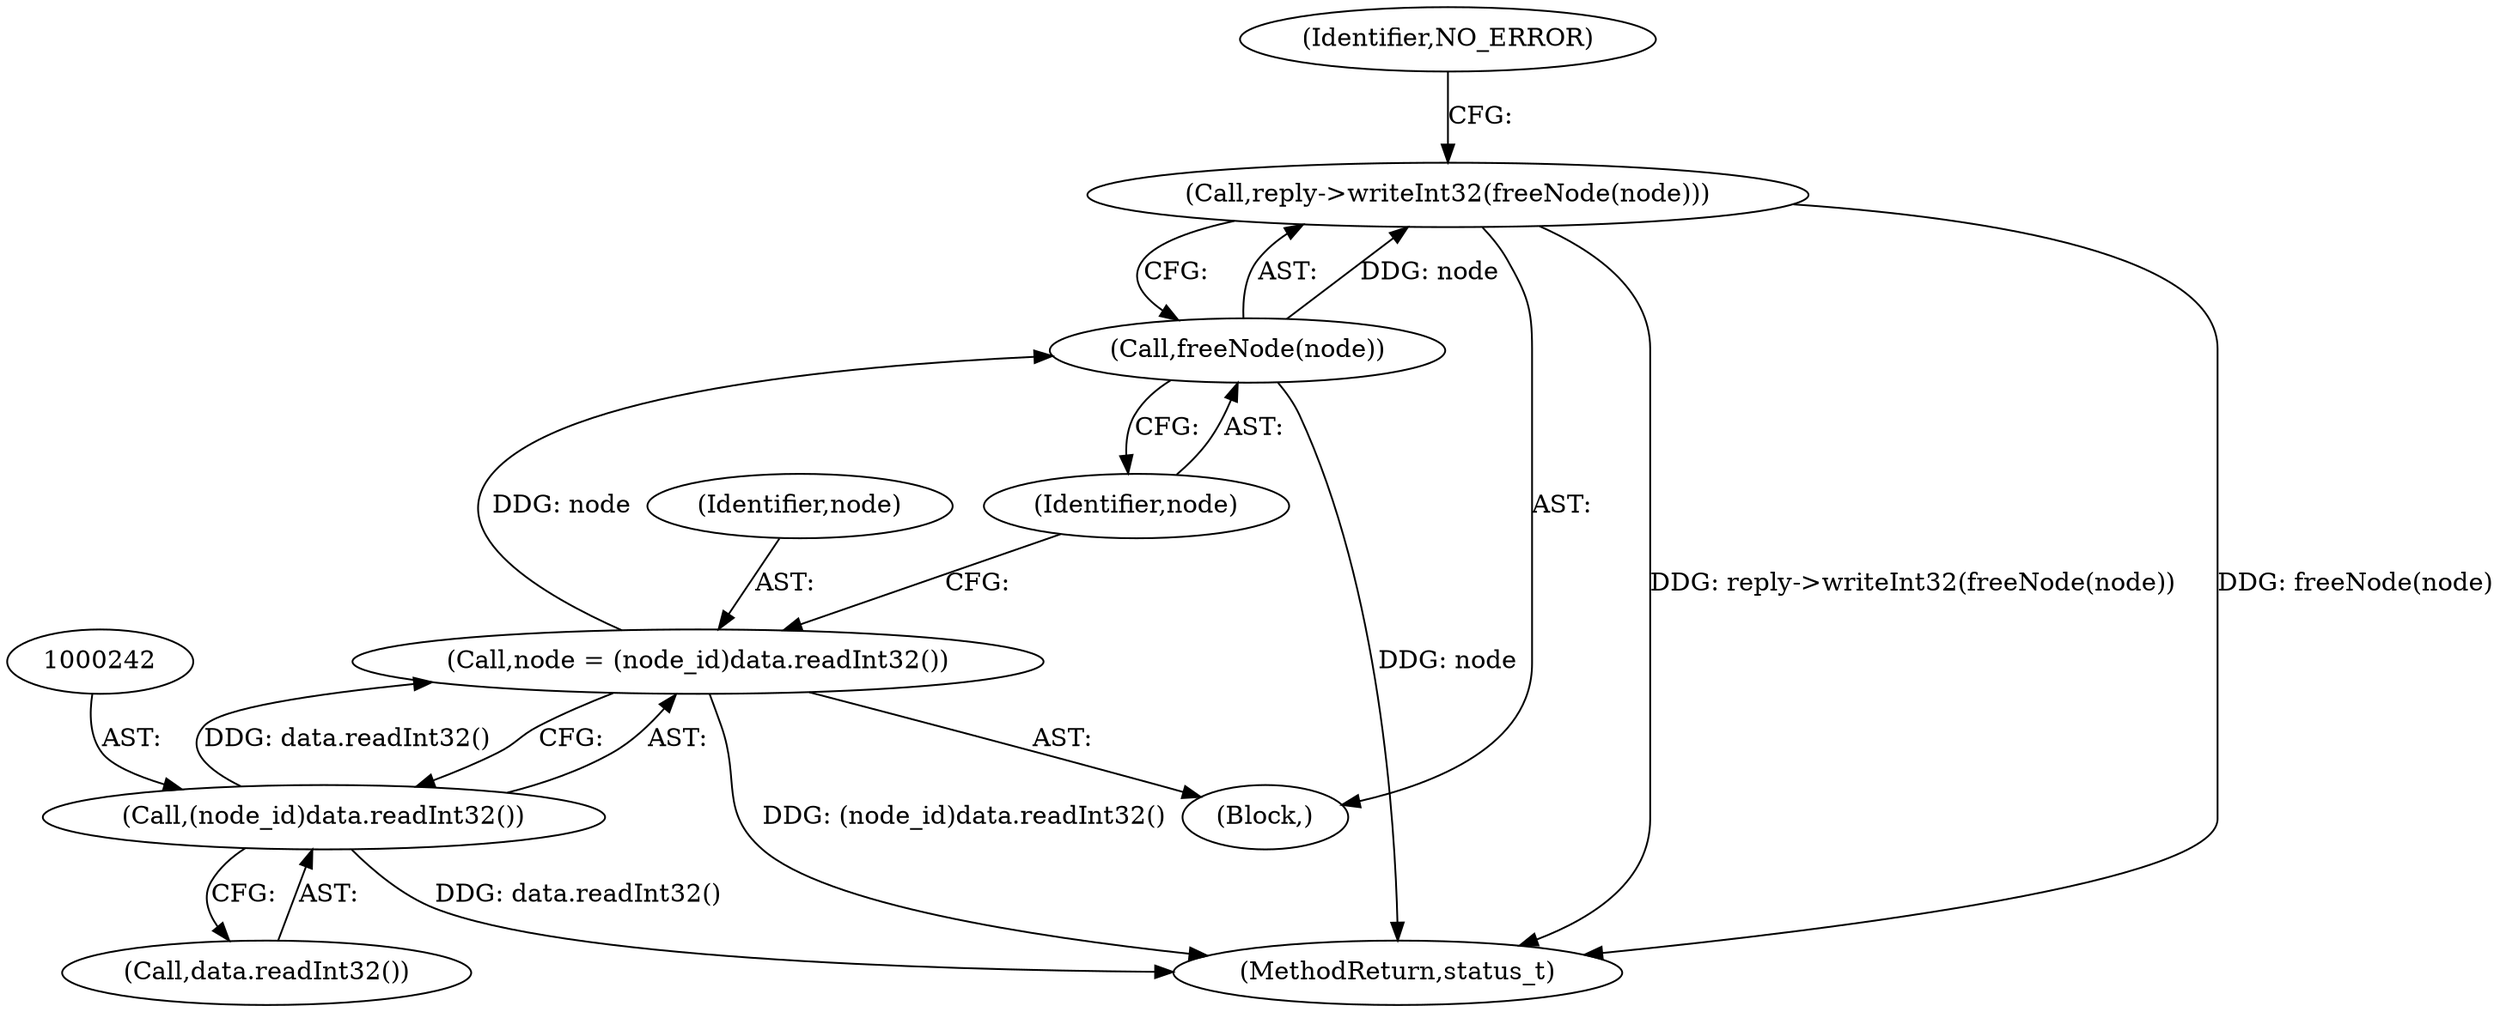 digraph "0_Android_295c883fe3105b19bcd0f9e07d54c6b589fc5bff@API" {
"1000244" [label="(Call,reply->writeInt32(freeNode(node)))"];
"1000245" [label="(Call,freeNode(node))"];
"1000239" [label="(Call,node = (node_id)data.readInt32())"];
"1000241" [label="(Call,(node_id)data.readInt32())"];
"1000244" [label="(Call,reply->writeInt32(freeNode(node)))"];
"1000245" [label="(Call,freeNode(node))"];
"1000243" [label="(Call,data.readInt32())"];
"1000233" [label="(Block,)"];
"1000239" [label="(Call,node = (node_id)data.readInt32())"];
"1000246" [label="(Identifier,node)"];
"1000241" [label="(Call,(node_id)data.readInt32())"];
"1000240" [label="(Identifier,node)"];
"1000248" [label="(Identifier,NO_ERROR)"];
"1001343" [label="(MethodReturn,status_t)"];
"1000244" -> "1000233"  [label="AST: "];
"1000244" -> "1000245"  [label="CFG: "];
"1000245" -> "1000244"  [label="AST: "];
"1000248" -> "1000244"  [label="CFG: "];
"1000244" -> "1001343"  [label="DDG: reply->writeInt32(freeNode(node))"];
"1000244" -> "1001343"  [label="DDG: freeNode(node)"];
"1000245" -> "1000244"  [label="DDG: node"];
"1000245" -> "1000246"  [label="CFG: "];
"1000246" -> "1000245"  [label="AST: "];
"1000245" -> "1001343"  [label="DDG: node"];
"1000239" -> "1000245"  [label="DDG: node"];
"1000239" -> "1000233"  [label="AST: "];
"1000239" -> "1000241"  [label="CFG: "];
"1000240" -> "1000239"  [label="AST: "];
"1000241" -> "1000239"  [label="AST: "];
"1000246" -> "1000239"  [label="CFG: "];
"1000239" -> "1001343"  [label="DDG: (node_id)data.readInt32()"];
"1000241" -> "1000239"  [label="DDG: data.readInt32()"];
"1000241" -> "1000243"  [label="CFG: "];
"1000242" -> "1000241"  [label="AST: "];
"1000243" -> "1000241"  [label="AST: "];
"1000241" -> "1001343"  [label="DDG: data.readInt32()"];
}
